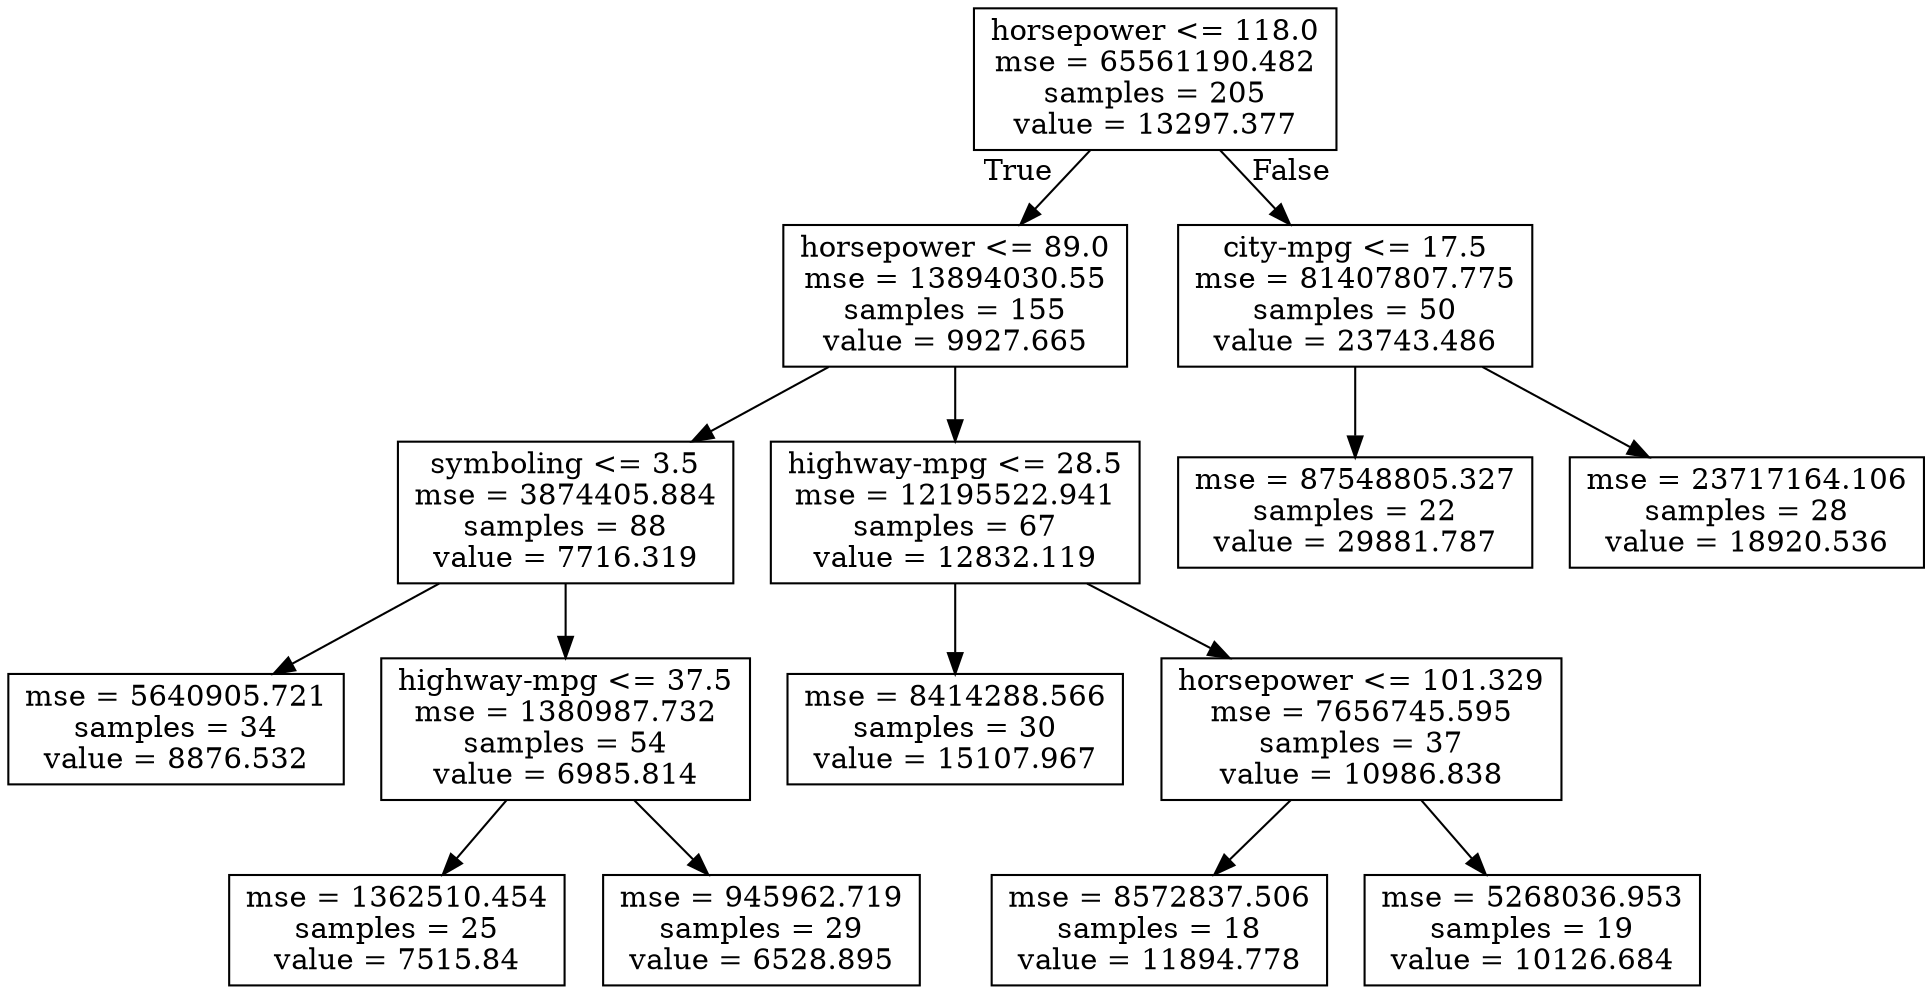digraph Tree {
node [shape=box] ;
0 [label="horsepower <= 118.0\nmse = 65561190.482\nsamples = 205\nvalue = 13297.377"] ;
1 [label="horsepower <= 89.0\nmse = 13894030.55\nsamples = 155\nvalue = 9927.665"] ;
0 -> 1 [labeldistance=2.5, labelangle=45, headlabel="True"] ;
2 [label="symboling <= 3.5\nmse = 3874405.884\nsamples = 88\nvalue = 7716.319"] ;
1 -> 2 ;
3 [label="mse = 5640905.721\nsamples = 34\nvalue = 8876.532"] ;
2 -> 3 ;
4 [label="highway-mpg <= 37.5\nmse = 1380987.732\nsamples = 54\nvalue = 6985.814"] ;
2 -> 4 ;
5 [label="mse = 1362510.454\nsamples = 25\nvalue = 7515.84"] ;
4 -> 5 ;
6 [label="mse = 945962.719\nsamples = 29\nvalue = 6528.895"] ;
4 -> 6 ;
7 [label="highway-mpg <= 28.5\nmse = 12195522.941\nsamples = 67\nvalue = 12832.119"] ;
1 -> 7 ;
8 [label="mse = 8414288.566\nsamples = 30\nvalue = 15107.967"] ;
7 -> 8 ;
9 [label="horsepower <= 101.329\nmse = 7656745.595\nsamples = 37\nvalue = 10986.838"] ;
7 -> 9 ;
10 [label="mse = 8572837.506\nsamples = 18\nvalue = 11894.778"] ;
9 -> 10 ;
11 [label="mse = 5268036.953\nsamples = 19\nvalue = 10126.684"] ;
9 -> 11 ;
12 [label="city-mpg <= 17.5\nmse = 81407807.775\nsamples = 50\nvalue = 23743.486"] ;
0 -> 12 [labeldistance=2.5, labelangle=-45, headlabel="False"] ;
13 [label="mse = 87548805.327\nsamples = 22\nvalue = 29881.787"] ;
12 -> 13 ;
14 [label="mse = 23717164.106\nsamples = 28\nvalue = 18920.536"] ;
12 -> 14 ;
}